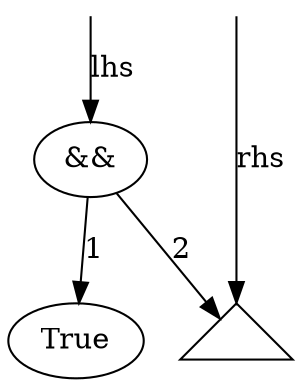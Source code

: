 digraph G {
 lhs -> "&&" [ label = lhs ]
 lhs [ style = "invis", shape=point ]
 rhs -> a [label = rhs ]
 rhs [ style = "invis", shape=point ]
 "&&" -> True [ label = 1 ]
 "&&" -> a [ label = 2 ]
 a [ shape = triangle, label= "" ]
 { rank= same; lhs; rhs }
}
